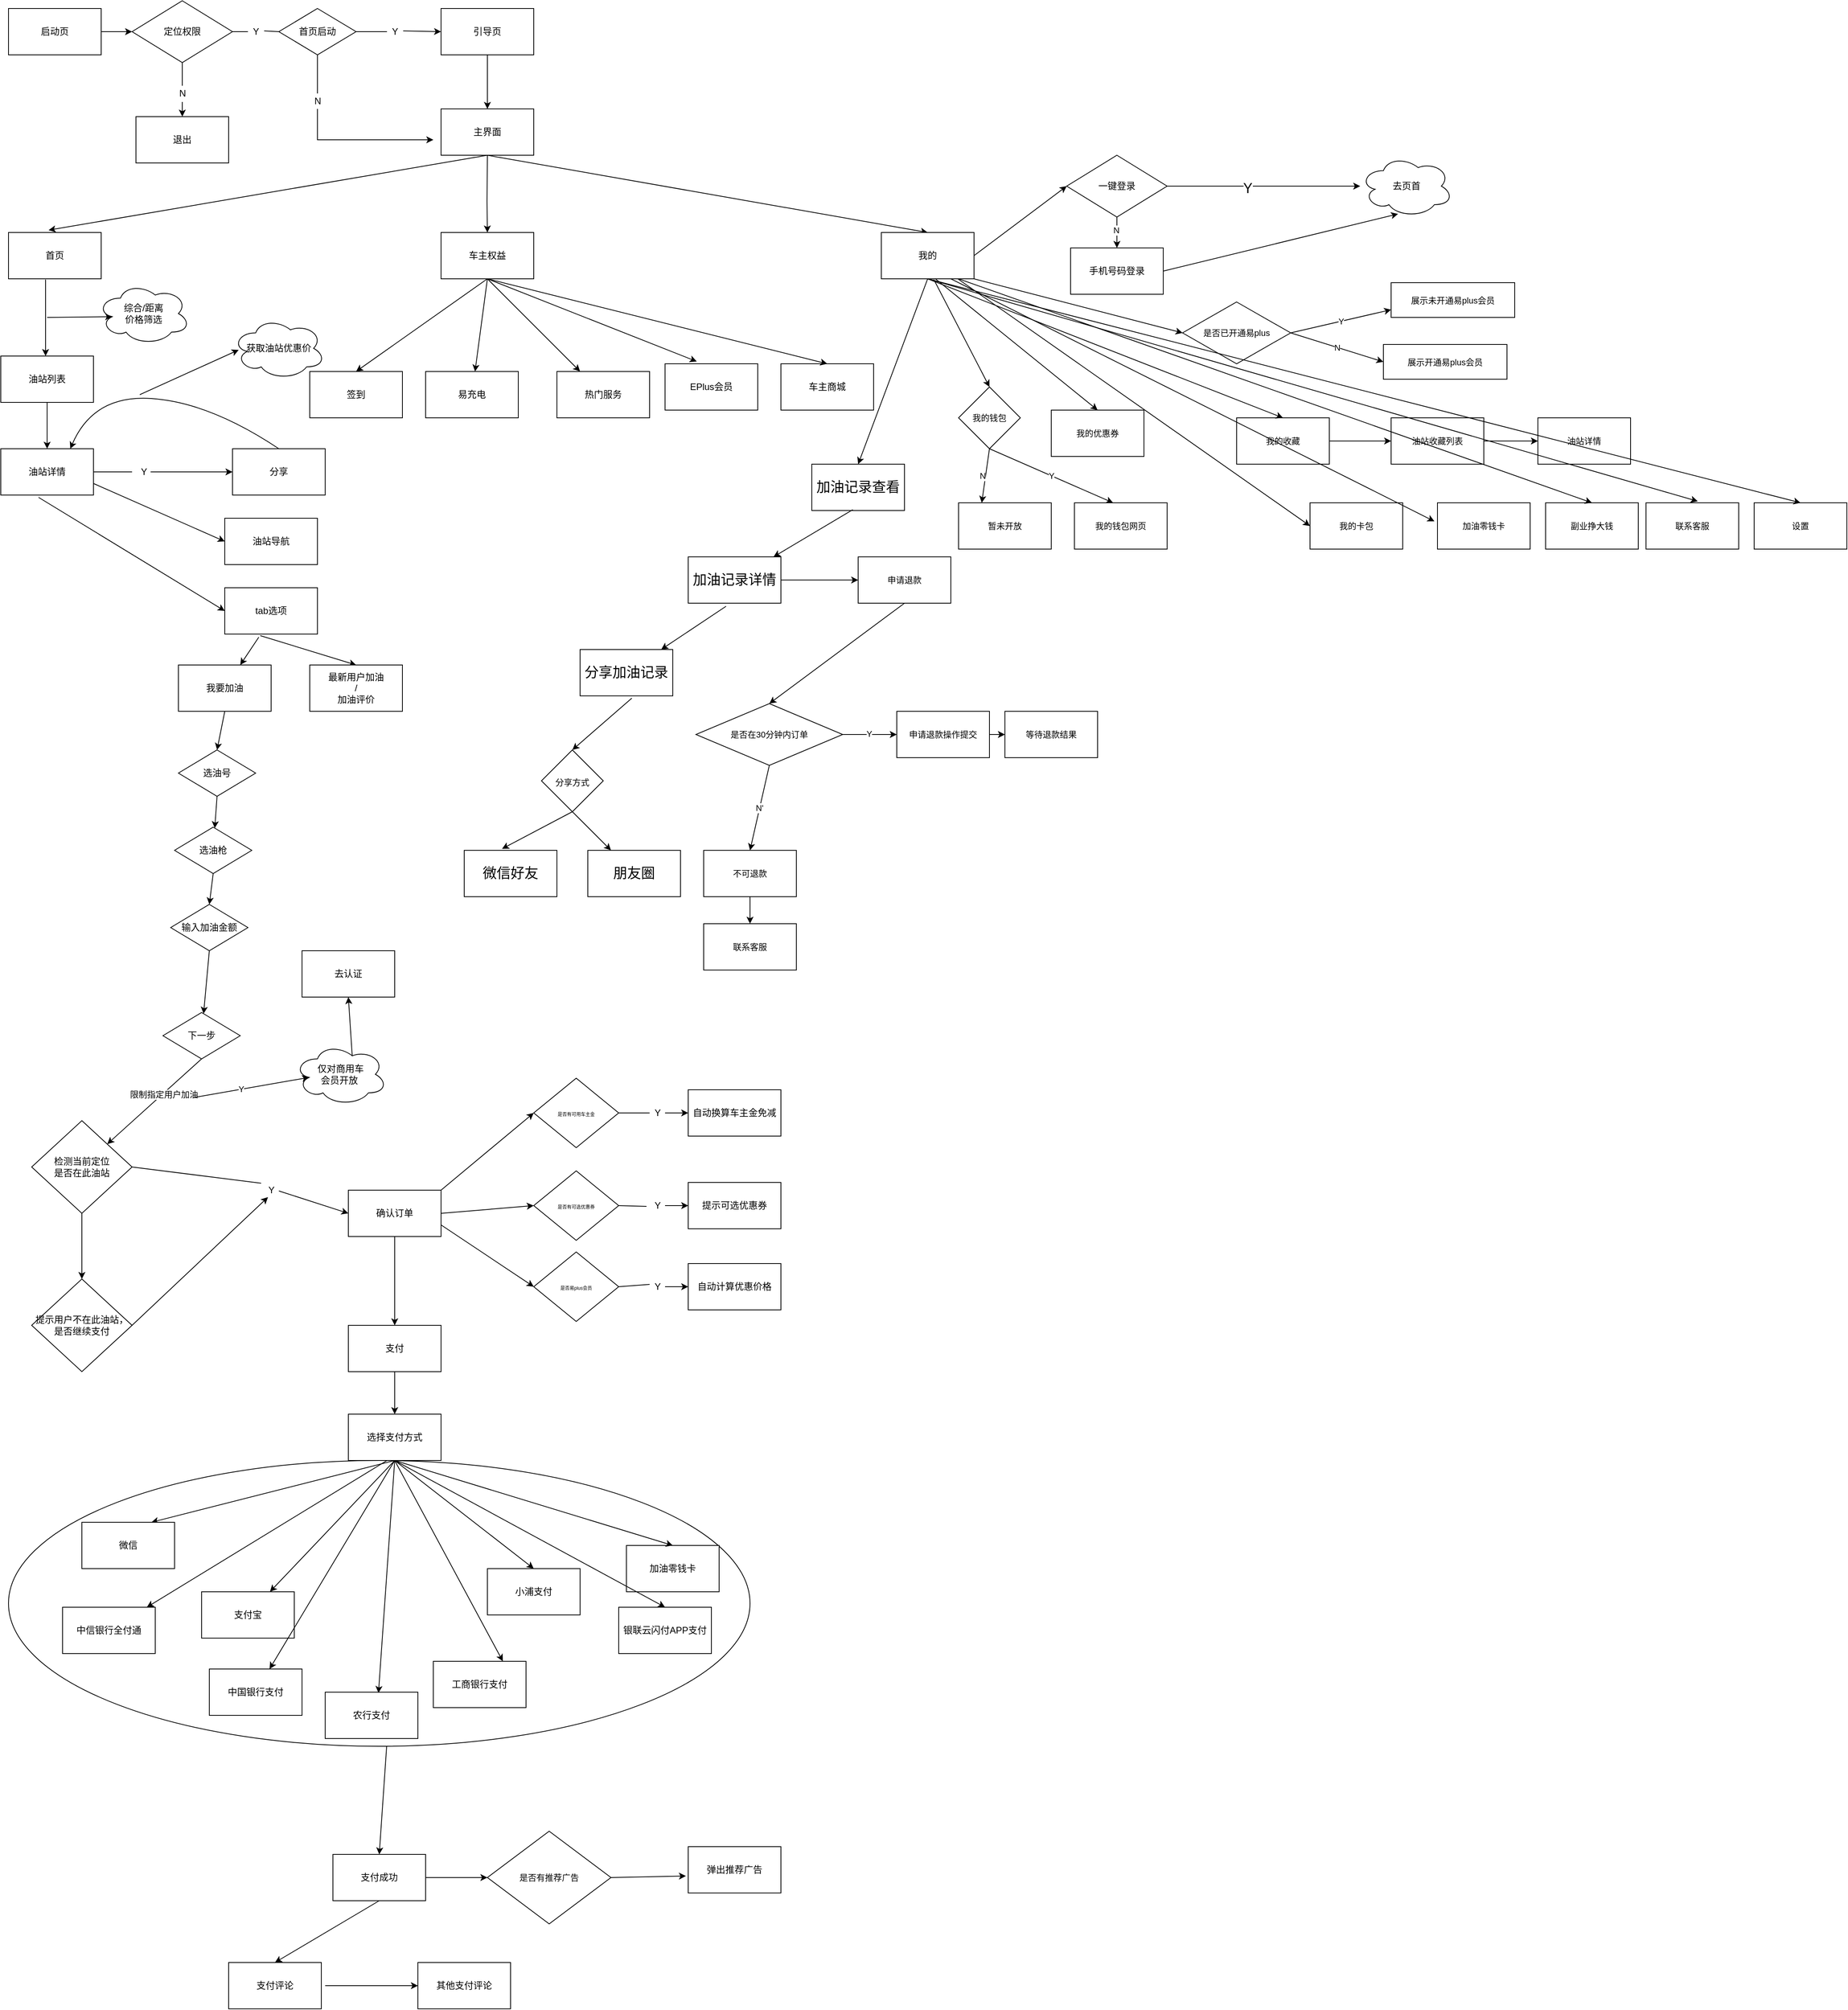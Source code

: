 <mxfile version="16.1.0" type="github">
  <diagram name="Page-1" id="74e2e168-ea6b-b213-b513-2b3c1d86103e">
    <mxGraphModel dx="2526" dy="786" grid="1" gridSize="10" guides="1" tooltips="1" connect="1" arrows="1" fold="1" page="1" pageScale="1" pageWidth="1100" pageHeight="850" background="none" math="0" shadow="0">
      <root>
        <mxCell id="0" />
        <mxCell id="1" parent="0" />
        <mxCell id="fMjQiQRAMIRR55F06jDx-43" value="" style="ellipse;whiteSpace=wrap;html=1;" vertex="1" parent="1">
          <mxGeometry x="-1080" y="1910" width="960" height="370" as="geometry" />
        </mxCell>
        <mxCell id="TzPy7AYL4UuAphbqVqQZ-1" value="&lt;font style=&quot;vertical-align: inherit&quot;&gt;&lt;font style=&quot;vertical-align: inherit&quot;&gt;启动页&lt;/font&gt;&lt;/font&gt;" style="rounded=0;whiteSpace=wrap;html=1;" parent="1" vertex="1">
          <mxGeometry x="-1080" y="30" width="120" height="60" as="geometry" />
        </mxCell>
        <mxCell id="TzPy7AYL4UuAphbqVqQZ-2" value="&lt;font style=&quot;vertical-align: inherit&quot;&gt;&lt;font style=&quot;vertical-align: inherit&quot;&gt;引导页&lt;/font&gt;&lt;/font&gt;" style="rounded=0;whiteSpace=wrap;html=1;" parent="1" vertex="1">
          <mxGeometry x="-520" y="30" width="120" height="60" as="geometry" />
        </mxCell>
        <mxCell id="TzPy7AYL4UuAphbqVqQZ-10" value="定位权限" style="rhombus;whiteSpace=wrap;html=1;" parent="1" vertex="1">
          <mxGeometry x="-920" y="20" width="130" height="80" as="geometry" />
        </mxCell>
        <mxCell id="TzPy7AYL4UuAphbqVqQZ-20" value="" style="endArrow=classic;html=1;rounded=0;exitX=0.5;exitY=1.05;exitDx=0;exitDy=0;exitPerimeter=0;" parent="1" source="TzPy7AYL4UuAphbqVqQZ-49" target="TzPy7AYL4UuAphbqVqQZ-22" edge="1">
          <mxGeometry width="50" height="50" relative="1" as="geometry">
            <mxPoint x="-920" y="170" as="sourcePoint" />
            <mxPoint x="69.5" y="320" as="targetPoint" />
            <Array as="points" />
          </mxGeometry>
        </mxCell>
        <mxCell id="TzPy7AYL4UuAphbqVqQZ-22" value="退出" style="rounded=0;whiteSpace=wrap;html=1;" parent="1" vertex="1">
          <mxGeometry x="-915" y="170" width="120" height="60" as="geometry" />
        </mxCell>
        <mxCell id="TzPy7AYL4UuAphbqVqQZ-29" value="" style="endArrow=classic;html=1;rounded=0;startArrow=none;exitX=1.05;exitY=0.45;exitDx=0;exitDy=0;exitPerimeter=0;entryX=0;entryY=0.5;entryDx=0;entryDy=0;" parent="1" source="TzPy7AYL4UuAphbqVqQZ-27" target="TzPy7AYL4UuAphbqVqQZ-2" edge="1">
          <mxGeometry width="50" height="50" relative="1" as="geometry">
            <mxPoint x="-410" y="60" as="sourcePoint" />
            <mxPoint x="-450" y="59" as="targetPoint" />
          </mxGeometry>
        </mxCell>
        <mxCell id="TzPy7AYL4UuAphbqVqQZ-39" value="" style="endArrow=classic;html=1;rounded=0;entryX=0;entryY=0.5;entryDx=0;entryDy=0;exitX=1;exitY=0.5;exitDx=0;exitDy=0;" parent="1" source="TzPy7AYL4UuAphbqVqQZ-1" target="TzPy7AYL4UuAphbqVqQZ-10" edge="1">
          <mxGeometry width="50" height="50" relative="1" as="geometry">
            <mxPoint x="-970" y="220" as="sourcePoint" />
            <mxPoint x="-920" y="170" as="targetPoint" />
          </mxGeometry>
        </mxCell>
        <mxCell id="TzPy7AYL4UuAphbqVqQZ-27" value="Y" style="text;html=1;align=center;verticalAlign=middle;resizable=0;points=[];autosize=1;strokeColor=none;fillColor=none;" parent="1" vertex="1">
          <mxGeometry x="-590" y="50" width="20" height="20" as="geometry" />
        </mxCell>
        <mxCell id="TzPy7AYL4UuAphbqVqQZ-44" value="Y" style="text;html=1;align=center;verticalAlign=middle;resizable=0;points=[];autosize=1;strokeColor=none;fillColor=none;" parent="1" vertex="1">
          <mxGeometry x="-770" y="50" width="20" height="20" as="geometry" />
        </mxCell>
        <mxCell id="TzPy7AYL4UuAphbqVqQZ-45" value="" style="endArrow=none;html=1;rounded=0;exitX=1;exitY=0.5;exitDx=0;exitDy=0;entryX=0;entryY=0.5;entryDx=0;entryDy=0;entryPerimeter=0;" parent="1" source="TzPy7AYL4UuAphbqVqQZ-10" target="TzPy7AYL4UuAphbqVqQZ-44" edge="1">
          <mxGeometry width="50" height="50" relative="1" as="geometry">
            <mxPoint x="-710" y="210" as="sourcePoint" />
            <mxPoint x="-660" y="160" as="targetPoint" />
          </mxGeometry>
        </mxCell>
        <mxCell id="TzPy7AYL4UuAphbqVqQZ-46" value="" style="endArrow=none;html=1;rounded=0;exitX=1;exitY=0.5;exitDx=0;exitDy=0;" parent="1" source="TzPy7AYL4UuAphbqVqQZ-23" edge="1">
          <mxGeometry width="50" height="50" relative="1" as="geometry">
            <mxPoint x="-550" y="240" as="sourcePoint" />
            <mxPoint x="-590" y="60" as="targetPoint" />
          </mxGeometry>
        </mxCell>
        <mxCell id="TzPy7AYL4UuAphbqVqQZ-23" value="首页启动" style="rhombus;whiteSpace=wrap;html=1;" parent="1" vertex="1">
          <mxGeometry x="-730" y="30" width="100" height="60" as="geometry" />
        </mxCell>
        <mxCell id="TzPy7AYL4UuAphbqVqQZ-47" value="" style="endArrow=none;html=1;rounded=0;startArrow=none;exitX=1.05;exitY=0.45;exitDx=0;exitDy=0;exitPerimeter=0;entryX=0;entryY=0.5;entryDx=0;entryDy=0;" parent="1" source="TzPy7AYL4UuAphbqVqQZ-44" target="TzPy7AYL4UuAphbqVqQZ-23" edge="1">
          <mxGeometry width="50" height="50" relative="1" as="geometry">
            <mxPoint x="-729" y="59" as="sourcePoint" />
            <mxPoint x="-650" y="60" as="targetPoint" />
          </mxGeometry>
        </mxCell>
        <mxCell id="TzPy7AYL4UuAphbqVqQZ-49" value="N" style="text;html=1;align=center;verticalAlign=middle;resizable=0;points=[];autosize=1;strokeColor=none;fillColor=none;" parent="1" vertex="1">
          <mxGeometry x="-865" y="130" width="20" height="20" as="geometry" />
        </mxCell>
        <mxCell id="TzPy7AYL4UuAphbqVqQZ-50" value="" style="endArrow=none;html=1;rounded=0;entryX=0.5;entryY=1;entryDx=0;entryDy=0;" parent="1" target="TzPy7AYL4UuAphbqVqQZ-10" edge="1">
          <mxGeometry width="50" height="50" relative="1" as="geometry">
            <mxPoint x="-855" y="130" as="sourcePoint" />
            <mxPoint x="-690" y="120" as="targetPoint" />
          </mxGeometry>
        </mxCell>
        <mxCell id="TzPy7AYL4UuAphbqVqQZ-52" value="主界面" style="rounded=0;whiteSpace=wrap;html=1;" parent="1" vertex="1">
          <mxGeometry x="-520" y="160" width="120" height="60" as="geometry" />
        </mxCell>
        <mxCell id="TzPy7AYL4UuAphbqVqQZ-53" value="" style="endArrow=classic;html=1;rounded=0;exitX=0.5;exitY=1;exitDx=0;exitDy=0;entryX=0.5;entryY=0;entryDx=0;entryDy=0;" parent="1" source="TzPy7AYL4UuAphbqVqQZ-2" target="TzPy7AYL4UuAphbqVqQZ-52" edge="1">
          <mxGeometry width="50" height="50" relative="1" as="geometry">
            <mxPoint x="-280" y="150" as="sourcePoint" />
            <mxPoint x="-230" y="100" as="targetPoint" />
          </mxGeometry>
        </mxCell>
        <mxCell id="TzPy7AYL4UuAphbqVqQZ-57" value="" style="endArrow=classic;html=1;rounded=0;entryX=0.5;entryY=0;entryDx=0;entryDy=0;exitX=0.5;exitY=1;exitDx=0;exitDy=0;" parent="1" source="TzPy7AYL4UuAphbqVqQZ-52" target="TzPy7AYL4UuAphbqVqQZ-62" edge="1">
          <mxGeometry width="50" height="50" relative="1" as="geometry">
            <mxPoint x="-460" y="240" as="sourcePoint" />
            <mxPoint x="-400" y="320" as="targetPoint" />
          </mxGeometry>
        </mxCell>
        <mxCell id="TzPy7AYL4UuAphbqVqQZ-58" value="" style="endArrow=classic;html=1;rounded=0;entryX=0.5;entryY=0;entryDx=0;entryDy=0;" parent="1" target="TzPy7AYL4UuAphbqVqQZ-61" edge="1">
          <mxGeometry width="50" height="50" relative="1" as="geometry">
            <mxPoint x="-460" y="220" as="sourcePoint" />
            <mxPoint x="-460.5" y="320" as="targetPoint" />
            <Array as="points">
              <mxPoint x="-460.5" y="280" />
            </Array>
          </mxGeometry>
        </mxCell>
        <mxCell id="TzPy7AYL4UuAphbqVqQZ-59" value="" style="endArrow=classic;html=1;rounded=0;exitX=0.5;exitY=1;exitDx=0;exitDy=0;entryX=0.433;entryY=-0.05;entryDx=0;entryDy=0;entryPerimeter=0;" parent="1" source="TzPy7AYL4UuAphbqVqQZ-52" target="TzPy7AYL4UuAphbqVqQZ-60" edge="1">
          <mxGeometry width="50" height="50" relative="1" as="geometry">
            <mxPoint x="-410" y="210" as="sourcePoint" />
            <mxPoint x="-520" y="320" as="targetPoint" />
          </mxGeometry>
        </mxCell>
        <mxCell id="TzPy7AYL4UuAphbqVqQZ-60" value="首页" style="rounded=0;whiteSpace=wrap;html=1;" parent="1" vertex="1">
          <mxGeometry x="-1080" y="320" width="120" height="60" as="geometry" />
        </mxCell>
        <mxCell id="TzPy7AYL4UuAphbqVqQZ-61" value="车主权益" style="rounded=0;whiteSpace=wrap;html=1;" parent="1" vertex="1">
          <mxGeometry x="-520" y="320" width="120" height="60" as="geometry" />
        </mxCell>
        <mxCell id="TzPy7AYL4UuAphbqVqQZ-62" value="我的" style="rounded=0;whiteSpace=wrap;html=1;" parent="1" vertex="1">
          <mxGeometry x="50" y="320" width="120" height="60" as="geometry" />
        </mxCell>
        <mxCell id="TzPy7AYL4UuAphbqVqQZ-64" value="" style="endArrow=classic;html=1;rounded=0;exitX=0.5;exitY=1;exitDx=0;exitDy=0;startArrow=none;" parent="1" source="TzPy7AYL4UuAphbqVqQZ-65" edge="1">
          <mxGeometry width="50" height="50" relative="1" as="geometry">
            <mxPoint x="-650" y="200" as="sourcePoint" />
            <mxPoint x="-530" y="200" as="targetPoint" />
            <Array as="points">
              <mxPoint x="-680" y="200" />
            </Array>
          </mxGeometry>
        </mxCell>
        <mxCell id="TzPy7AYL4UuAphbqVqQZ-65" value="N" style="text;html=1;align=center;verticalAlign=middle;resizable=0;points=[];autosize=1;strokeColor=none;fillColor=none;" parent="1" vertex="1">
          <mxGeometry x="-690" y="140" width="20" height="20" as="geometry" />
        </mxCell>
        <mxCell id="TzPy7AYL4UuAphbqVqQZ-67" value="" style="endArrow=none;html=1;rounded=0;exitX=0.5;exitY=1;exitDx=0;exitDy=0;" parent="1" source="TzPy7AYL4UuAphbqVqQZ-23" edge="1">
          <mxGeometry width="50" height="50" relative="1" as="geometry">
            <mxPoint x="-680" y="90" as="sourcePoint" />
            <mxPoint x="-680" y="140" as="targetPoint" />
            <Array as="points" />
          </mxGeometry>
        </mxCell>
        <mxCell id="MTaYHc9d6E_w-VhPbMXi-15" value="一键登录" style="rhombus;whiteSpace=wrap;html=1;" parent="1" vertex="1">
          <mxGeometry x="290" y="220" width="130" height="80" as="geometry" />
        </mxCell>
        <mxCell id="MTaYHc9d6E_w-VhPbMXi-18" value="" style="endArrow=classic;html=1;rounded=0;exitX=1;exitY=0.5;exitDx=0;exitDy=0;entryX=0;entryY=0.5;entryDx=0;entryDy=0;" parent="1" source="TzPy7AYL4UuAphbqVqQZ-62" target="MTaYHc9d6E_w-VhPbMXi-15" edge="1">
          <mxGeometry width="50" height="50" relative="1" as="geometry">
            <mxPoint x="120" y="450" as="sourcePoint" />
            <mxPoint x="170" y="400" as="targetPoint" />
          </mxGeometry>
        </mxCell>
        <mxCell id="MTaYHc9d6E_w-VhPbMXi-21" value="去页首" style="ellipse;shape=cloud;whiteSpace=wrap;html=1;" parent="1" vertex="1">
          <mxGeometry x="670" y="220" width="120" height="80" as="geometry" />
        </mxCell>
        <mxCell id="MTaYHc9d6E_w-VhPbMXi-23" value="手机号码登录" style="rounded=0;whiteSpace=wrap;html=1;" parent="1" vertex="1">
          <mxGeometry x="295" y="340" width="120" height="60" as="geometry" />
        </mxCell>
        <mxCell id="eYpvQMOPuGCcLAQW_gBX-1" value="" style="endArrow=classic;html=1;rounded=0;exitX=0.4;exitY=1.017;exitDx=0;exitDy=0;exitPerimeter=0;" parent="1" source="TzPy7AYL4UuAphbqVqQZ-60" edge="1">
          <mxGeometry width="50" height="50" relative="1" as="geometry">
            <mxPoint x="-1020" y="460" as="sourcePoint" />
            <mxPoint x="-1032" y="480" as="targetPoint" />
          </mxGeometry>
        </mxCell>
        <mxCell id="eYpvQMOPuGCcLAQW_gBX-2" value="油站列表" style="rounded=0;whiteSpace=wrap;html=1;" parent="1" vertex="1">
          <mxGeometry x="-1090" y="480" width="120" height="60" as="geometry" />
        </mxCell>
        <mxCell id="eYpvQMOPuGCcLAQW_gBX-3" value="" style="endArrow=classic;html=1;rounded=0;entryX=0.16;entryY=0.55;entryDx=0;entryDy=0;entryPerimeter=0;" parent="1" target="eYpvQMOPuGCcLAQW_gBX-4" edge="1">
          <mxGeometry width="50" height="50" relative="1" as="geometry">
            <mxPoint x="-1030" y="430" as="sourcePoint" />
            <mxPoint x="-960" y="430" as="targetPoint" />
          </mxGeometry>
        </mxCell>
        <mxCell id="eYpvQMOPuGCcLAQW_gBX-4" value="综合/距离&lt;br&gt;价格筛选" style="ellipse;shape=cloud;whiteSpace=wrap;html=1;" parent="1" vertex="1">
          <mxGeometry x="-965" y="385" width="120" height="80" as="geometry" />
        </mxCell>
        <mxCell id="eYpvQMOPuGCcLAQW_gBX-5" value="油站详情" style="rounded=0;whiteSpace=wrap;html=1;" parent="1" vertex="1">
          <mxGeometry x="-1090" y="600" width="120" height="60" as="geometry" />
        </mxCell>
        <mxCell id="eYpvQMOPuGCcLAQW_gBX-6" value="" style="endArrow=classic;html=1;rounded=0;exitX=0.5;exitY=1;exitDx=0;exitDy=0;" parent="1" source="eYpvQMOPuGCcLAQW_gBX-2" target="eYpvQMOPuGCcLAQW_gBX-5" edge="1">
          <mxGeometry width="50" height="50" relative="1" as="geometry">
            <mxPoint x="-820" y="580" as="sourcePoint" />
            <mxPoint x="-770" y="530" as="targetPoint" />
          </mxGeometry>
        </mxCell>
        <mxCell id="eYpvQMOPuGCcLAQW_gBX-8" value="分享" style="rounded=0;whiteSpace=wrap;html=1;" parent="1" vertex="1">
          <mxGeometry x="-790" y="600" width="120" height="60" as="geometry" />
        </mxCell>
        <mxCell id="eYpvQMOPuGCcLAQW_gBX-9" value="" style="endArrow=classic;html=1;rounded=0;exitX=0.95;exitY=0.5;exitDx=0;exitDy=0;exitPerimeter=0;entryX=0;entryY=0.5;entryDx=0;entryDy=0;" parent="1" source="eYpvQMOPuGCcLAQW_gBX-10" target="eYpvQMOPuGCcLAQW_gBX-8" edge="1">
          <mxGeometry width="50" height="50" relative="1" as="geometry">
            <mxPoint x="-715" y="630" as="sourcePoint" />
            <mxPoint x="-870" y="630" as="targetPoint" />
            <Array as="points" />
          </mxGeometry>
        </mxCell>
        <mxCell id="eYpvQMOPuGCcLAQW_gBX-10" value="Y" style="text;html=1;align=center;verticalAlign=middle;resizable=0;points=[];autosize=1;strokeColor=none;fillColor=none;" parent="1" vertex="1">
          <mxGeometry x="-915" y="620" width="20" height="20" as="geometry" />
        </mxCell>
        <mxCell id="eYpvQMOPuGCcLAQW_gBX-11" value="" style="endArrow=none;html=1;rounded=0;entryX=1;entryY=0.5;entryDx=0;entryDy=0;exitX=-0.25;exitY=0.5;exitDx=0;exitDy=0;exitPerimeter=0;" parent="1" source="eYpvQMOPuGCcLAQW_gBX-10" target="eYpvQMOPuGCcLAQW_gBX-5" edge="1">
          <mxGeometry width="50" height="50" relative="1" as="geometry">
            <mxPoint x="-930" y="630" as="sourcePoint" />
            <mxPoint x="-650" y="520" as="targetPoint" />
          </mxGeometry>
        </mxCell>
        <mxCell id="eYpvQMOPuGCcLAQW_gBX-12" value="" style="curved=1;endArrow=classic;html=1;rounded=0;exitX=0.5;exitY=0;exitDx=0;exitDy=0;entryX=0.75;entryY=0;entryDx=0;entryDy=0;" parent="1" source="eYpvQMOPuGCcLAQW_gBX-8" target="eYpvQMOPuGCcLAQW_gBX-5" edge="1">
          <mxGeometry width="50" height="50" relative="1" as="geometry">
            <mxPoint x="-480" y="630" as="sourcePoint" />
            <mxPoint x="-980" y="580" as="targetPoint" />
            <Array as="points">
              <mxPoint x="-820" y="540" />
              <mxPoint x="-970" y="530" />
            </Array>
          </mxGeometry>
        </mxCell>
        <mxCell id="eYpvQMOPuGCcLAQW_gBX-14" value="获取油站优惠价" style="ellipse;shape=cloud;whiteSpace=wrap;html=1;" parent="1" vertex="1">
          <mxGeometry x="-790" y="430" width="120" height="80" as="geometry" />
        </mxCell>
        <mxCell id="eYpvQMOPuGCcLAQW_gBX-15" value="" style="endArrow=classic;html=1;rounded=0;entryX=0.067;entryY=0.525;entryDx=0;entryDy=0;entryPerimeter=0;" parent="1" target="eYpvQMOPuGCcLAQW_gBX-14" edge="1">
          <mxGeometry width="50" height="50" relative="1" as="geometry">
            <mxPoint x="-910" y="530" as="sourcePoint" />
            <mxPoint x="-770" y="530" as="targetPoint" />
          </mxGeometry>
        </mxCell>
        <mxCell id="eYpvQMOPuGCcLAQW_gBX-17" value="油站导航" style="rounded=0;whiteSpace=wrap;html=1;" parent="1" vertex="1">
          <mxGeometry x="-800" y="690" width="120" height="60" as="geometry" />
        </mxCell>
        <mxCell id="eYpvQMOPuGCcLAQW_gBX-18" value="" style="endArrow=classic;html=1;rounded=0;exitX=1;exitY=0.75;exitDx=0;exitDy=0;entryX=0;entryY=0.5;entryDx=0;entryDy=0;" parent="1" source="eYpvQMOPuGCcLAQW_gBX-5" target="eYpvQMOPuGCcLAQW_gBX-17" edge="1">
          <mxGeometry width="50" height="50" relative="1" as="geometry">
            <mxPoint x="-480" y="630" as="sourcePoint" />
            <mxPoint x="-430" y="580" as="targetPoint" />
          </mxGeometry>
        </mxCell>
        <mxCell id="eYpvQMOPuGCcLAQW_gBX-19" value="" style="endArrow=classic;html=1;rounded=0;exitX=0.408;exitY=1.05;exitDx=0;exitDy=0;exitPerimeter=0;entryX=0;entryY=0.5;entryDx=0;entryDy=0;" parent="1" source="eYpvQMOPuGCcLAQW_gBX-5" target="eYpvQMOPuGCcLAQW_gBX-21" edge="1">
          <mxGeometry width="50" height="50" relative="1" as="geometry">
            <mxPoint x="-910" y="770" as="sourcePoint" />
            <mxPoint x="-1040" y="750" as="targetPoint" />
          </mxGeometry>
        </mxCell>
        <mxCell id="eYpvQMOPuGCcLAQW_gBX-21" value="tab选项" style="rounded=0;whiteSpace=wrap;html=1;" parent="1" vertex="1">
          <mxGeometry x="-800" y="780" width="120" height="60" as="geometry" />
        </mxCell>
        <mxCell id="eYpvQMOPuGCcLAQW_gBX-22" value="" style="endArrow=classic;html=1;rounded=0;exitX=0.383;exitY=1.033;exitDx=0;exitDy=0;exitPerimeter=0;entryX=0.5;entryY=0;entryDx=0;entryDy=0;" parent="1" source="eYpvQMOPuGCcLAQW_gBX-21" target="eYpvQMOPuGCcLAQW_gBX-23" edge="1">
          <mxGeometry width="50" height="50" relative="1" as="geometry">
            <mxPoint x="-1031.04" y="673" as="sourcePoint" />
            <mxPoint x="-870" y="940" as="targetPoint" />
          </mxGeometry>
        </mxCell>
        <mxCell id="eYpvQMOPuGCcLAQW_gBX-23" value="最新用户加油&lt;br&gt;/&lt;br&gt;加油评价" style="rounded=0;whiteSpace=wrap;html=1;" parent="1" vertex="1">
          <mxGeometry x="-690" y="880" width="120" height="60" as="geometry" />
        </mxCell>
        <mxCell id="eYpvQMOPuGCcLAQW_gBX-24" value="我要加油" style="rounded=0;whiteSpace=wrap;html=1;" parent="1" vertex="1">
          <mxGeometry x="-860" y="880" width="120" height="60" as="geometry" />
        </mxCell>
        <mxCell id="eYpvQMOPuGCcLAQW_gBX-25" value="" style="endArrow=classic;html=1;rounded=0;exitX=0.367;exitY=1.067;exitDx=0;exitDy=0;exitPerimeter=0;" parent="1" source="eYpvQMOPuGCcLAQW_gBX-21" target="eYpvQMOPuGCcLAQW_gBX-24" edge="1">
          <mxGeometry width="50" height="50" relative="1" as="geometry">
            <mxPoint x="-980" y="880" as="sourcePoint" />
            <mxPoint x="-930" y="830" as="targetPoint" />
          </mxGeometry>
        </mxCell>
        <mxCell id="eYpvQMOPuGCcLAQW_gBX-27" value="选油号" style="rhombus;whiteSpace=wrap;html=1;" parent="1" vertex="1">
          <mxGeometry x="-860" y="990" width="100" height="60" as="geometry" />
        </mxCell>
        <mxCell id="eYpvQMOPuGCcLAQW_gBX-28" value="" style="endArrow=classic;html=1;rounded=0;exitX=0.5;exitY=1;exitDx=0;exitDy=0;entryX=0.5;entryY=0;entryDx=0;entryDy=0;" parent="1" source="eYpvQMOPuGCcLAQW_gBX-24" target="eYpvQMOPuGCcLAQW_gBX-27" edge="1">
          <mxGeometry width="50" height="50" relative="1" as="geometry">
            <mxPoint x="-1000" y="1050" as="sourcePoint" />
            <mxPoint x="-950" y="1000" as="targetPoint" />
          </mxGeometry>
        </mxCell>
        <mxCell id="eYpvQMOPuGCcLAQW_gBX-29" value="选油枪" style="rhombus;whiteSpace=wrap;html=1;" parent="1" vertex="1">
          <mxGeometry x="-865" y="1090" width="100" height="60" as="geometry" />
        </mxCell>
        <mxCell id="eYpvQMOPuGCcLAQW_gBX-30" value="" style="endArrow=classic;html=1;rounded=0;exitX=0.5;exitY=1;exitDx=0;exitDy=0;" parent="1" source="eYpvQMOPuGCcLAQW_gBX-27" target="eYpvQMOPuGCcLAQW_gBX-29" edge="1">
          <mxGeometry width="50" height="50" relative="1" as="geometry">
            <mxPoint x="-790" y="950" as="sourcePoint" />
            <mxPoint x="-805" y="1030" as="targetPoint" />
          </mxGeometry>
        </mxCell>
        <mxCell id="eYpvQMOPuGCcLAQW_gBX-31" value="输入加油金额" style="rhombus;whiteSpace=wrap;html=1;" parent="1" vertex="1">
          <mxGeometry x="-870" y="1190" width="100" height="60" as="geometry" />
        </mxCell>
        <mxCell id="eYpvQMOPuGCcLAQW_gBX-32" value="" style="endArrow=classic;html=1;rounded=0;exitX=0.5;exitY=1;exitDx=0;exitDy=0;entryX=0.5;entryY=0;entryDx=0;entryDy=0;" parent="1" source="eYpvQMOPuGCcLAQW_gBX-29" target="eYpvQMOPuGCcLAQW_gBX-31" edge="1">
          <mxGeometry width="50" height="50" relative="1" as="geometry">
            <mxPoint x="-800" y="1060" as="sourcePoint" />
            <mxPoint x="-802.945" y="1101.233" as="targetPoint" />
          </mxGeometry>
        </mxCell>
        <mxCell id="eYpvQMOPuGCcLAQW_gBX-34" value="下一步" style="rhombus;whiteSpace=wrap;html=1;" parent="1" vertex="1">
          <mxGeometry x="-880" y="1330" width="100" height="60" as="geometry" />
        </mxCell>
        <mxCell id="eYpvQMOPuGCcLAQW_gBX-35" value="" style="endArrow=classic;html=1;rounded=0;exitX=0.5;exitY=1;exitDx=0;exitDy=0;" parent="1" source="eYpvQMOPuGCcLAQW_gBX-31" target="eYpvQMOPuGCcLAQW_gBX-34" edge="1">
          <mxGeometry width="50" height="50" relative="1" as="geometry">
            <mxPoint x="-760" y="1330" as="sourcePoint" />
            <mxPoint x="-710" y="1280" as="targetPoint" />
          </mxGeometry>
        </mxCell>
        <mxCell id="eYpvQMOPuGCcLAQW_gBX-39" value="" style="endArrow=classic;html=1;rounded=0;exitX=1;exitY=0.55;exitDx=0;exitDy=0;exitPerimeter=0;entryX=0;entryY=0.5;entryDx=0;entryDy=0;" parent="1" source="eYpvQMOPuGCcLAQW_gBX-40" target="eYpvQMOPuGCcLAQW_gBX-54" edge="1">
          <mxGeometry width="50" height="50" relative="1" as="geometry">
            <mxPoint x="-670" y="1470" as="sourcePoint" />
            <mxPoint x="-650" y="1521" as="targetPoint" />
            <Array as="points" />
          </mxGeometry>
        </mxCell>
        <mxCell id="eYpvQMOPuGCcLAQW_gBX-40" value="Y" style="text;html=1;align=center;verticalAlign=middle;resizable=0;points=[];autosize=1;strokeColor=none;fillColor=none;" parent="1" vertex="1">
          <mxGeometry x="-750" y="1550" width="20" height="20" as="geometry" />
        </mxCell>
        <mxCell id="eYpvQMOPuGCcLAQW_gBX-41" value="" style="endArrow=none;html=1;rounded=0;exitX=-0.15;exitY=0.05;exitDx=0;exitDy=0;exitPerimeter=0;entryX=1;entryY=0.5;entryDx=0;entryDy=0;" parent="1" source="eYpvQMOPuGCcLAQW_gBX-40" target="eYpvQMOPuGCcLAQW_gBX-42" edge="1">
          <mxGeometry width="50" height="50" relative="1" as="geometry">
            <mxPoint x="-545" y="1130" as="sourcePoint" />
            <mxPoint x="-730" y="1410" as="targetPoint" />
          </mxGeometry>
        </mxCell>
        <mxCell id="eYpvQMOPuGCcLAQW_gBX-42" value="检测当前定位&lt;br&gt;是否在此油站" style="rhombus;whiteSpace=wrap;html=1;" parent="1" vertex="1">
          <mxGeometry x="-1050" y="1470" width="130" height="120" as="geometry" />
        </mxCell>
        <mxCell id="eYpvQMOPuGCcLAQW_gBX-43" value="" style="endArrow=classic;html=1;rounded=0;exitX=0.5;exitY=1;exitDx=0;exitDy=0;" parent="1" source="eYpvQMOPuGCcLAQW_gBX-34" target="eYpvQMOPuGCcLAQW_gBX-42" edge="1">
          <mxGeometry width="50" height="50" relative="1" as="geometry">
            <mxPoint x="-810" y="1260" as="sourcePoint" />
            <mxPoint x="-817.414" y="1341.552" as="targetPoint" />
          </mxGeometry>
        </mxCell>
        <mxCell id="fMjQiQRAMIRR55F06jDx-3" value="限制指定用户加油" style="edgeLabel;html=1;align=center;verticalAlign=middle;resizable=0;points=[];" vertex="1" connectable="0" parent="eYpvQMOPuGCcLAQW_gBX-43">
          <mxGeometry x="-0.183" y="1" relative="1" as="geometry">
            <mxPoint as="offset" />
          </mxGeometry>
        </mxCell>
        <mxCell id="eYpvQMOPuGCcLAQW_gBX-45" value="" style="endArrow=classic;html=1;rounded=0;exitX=0.5;exitY=1;exitDx=0;exitDy=0;entryX=0.5;entryY=0;entryDx=0;entryDy=0;" parent="1" source="eYpvQMOPuGCcLAQW_gBX-42" target="eYpvQMOPuGCcLAQW_gBX-76" edge="1">
          <mxGeometry width="50" height="50" relative="1" as="geometry">
            <mxPoint x="-720" y="1630" as="sourcePoint" />
            <mxPoint x="-1026.25" y="1810" as="targetPoint" />
          </mxGeometry>
        </mxCell>
        <mxCell id="eYpvQMOPuGCcLAQW_gBX-54" value="确认订单" style="rounded=0;whiteSpace=wrap;html=1;" parent="1" vertex="1">
          <mxGeometry x="-640" y="1560" width="120" height="60" as="geometry" />
        </mxCell>
        <mxCell id="eYpvQMOPuGCcLAQW_gBX-57" value="自动换算车主金免减" style="rounded=0;whiteSpace=wrap;html=1;" parent="1" vertex="1">
          <mxGeometry x="-200" y="1430" width="120" height="60" as="geometry" />
        </mxCell>
        <mxCell id="eYpvQMOPuGCcLAQW_gBX-59" value="" style="endArrow=classic;html=1;rounded=0;entryX=0;entryY=0.5;entryDx=0;entryDy=0;" parent="1" source="eYpvQMOPuGCcLAQW_gBX-60" target="eYpvQMOPuGCcLAQW_gBX-57" edge="1">
          <mxGeometry width="50" height="50" relative="1" as="geometry">
            <mxPoint x="-320" y="1490" as="sourcePoint" />
            <mxPoint x="-330" y="1580" as="targetPoint" />
            <Array as="points" />
          </mxGeometry>
        </mxCell>
        <mxCell id="eYpvQMOPuGCcLAQW_gBX-60" value="Y" style="text;html=1;align=center;verticalAlign=middle;resizable=0;points=[];autosize=1;strokeColor=none;fillColor=none;" parent="1" vertex="1">
          <mxGeometry x="-250" y="1450" width="20" height="20" as="geometry" />
        </mxCell>
        <mxCell id="eYpvQMOPuGCcLAQW_gBX-61" value="" style="endArrow=none;html=1;rounded=0;entryX=1;entryY=0.5;entryDx=0;entryDy=0;exitX=0;exitY=0.5;exitDx=0;exitDy=0;exitPerimeter=0;" parent="1" source="eYpvQMOPuGCcLAQW_gBX-60" target="eYpvQMOPuGCcLAQW_gBX-62" edge="1">
          <mxGeometry width="50" height="50" relative="1" as="geometry">
            <mxPoint x="-320" y="1515" as="sourcePoint" />
            <mxPoint x="-520" y="1580" as="targetPoint" />
          </mxGeometry>
        </mxCell>
        <mxCell id="eYpvQMOPuGCcLAQW_gBX-62" value="&lt;font style=&quot;font-size: 6px&quot;&gt;是否有可用车主金&lt;/font&gt;" style="rhombus;whiteSpace=wrap;html=1;" parent="1" vertex="1">
          <mxGeometry x="-400" y="1415" width="110" height="90" as="geometry" />
        </mxCell>
        <mxCell id="eYpvQMOPuGCcLAQW_gBX-63" value="" style="endArrow=classic;html=1;rounded=0;exitX=1;exitY=0;exitDx=0;exitDy=0;entryX=0;entryY=0.5;entryDx=0;entryDy=0;" parent="1" source="eYpvQMOPuGCcLAQW_gBX-54" target="eYpvQMOPuGCcLAQW_gBX-62" edge="1">
          <mxGeometry width="50" height="50" relative="1" as="geometry">
            <mxPoint x="-650" y="1520" as="sourcePoint" />
            <mxPoint x="-600" y="1470" as="targetPoint" />
          </mxGeometry>
        </mxCell>
        <mxCell id="eYpvQMOPuGCcLAQW_gBX-64" value="" style="endArrow=classic;html=1;rounded=0;fontFamily=Helvetica;fontSize=8;exitX=1;exitY=0.5;exitDx=0;exitDy=0;entryX=0;entryY=0.5;entryDx=0;entryDy=0;" parent="1" source="eYpvQMOPuGCcLAQW_gBX-54" target="eYpvQMOPuGCcLAQW_gBX-65" edge="1">
          <mxGeometry width="50" height="50" relative="1" as="geometry">
            <mxPoint x="-320" y="1650" as="sourcePoint" />
            <mxPoint x="-450" y="1590" as="targetPoint" />
          </mxGeometry>
        </mxCell>
        <mxCell id="eYpvQMOPuGCcLAQW_gBX-65" value="&lt;span style=&quot;font-size: 6px&quot;&gt;是否有可选优惠券&lt;/span&gt;" style="rhombus;whiteSpace=wrap;html=1;" parent="1" vertex="1">
          <mxGeometry x="-400" y="1535" width="110" height="90" as="geometry" />
        </mxCell>
        <mxCell id="eYpvQMOPuGCcLAQW_gBX-66" value="" style="endArrow=classic;html=1;rounded=0;entryX=0;entryY=0.5;entryDx=0;entryDy=0;" parent="1" source="eYpvQMOPuGCcLAQW_gBX-67" target="eYpvQMOPuGCcLAQW_gBX-69" edge="1">
          <mxGeometry width="50" height="50" relative="1" as="geometry">
            <mxPoint x="-210" y="1589.5" as="sourcePoint" />
            <mxPoint x="-130" y="1589.5" as="targetPoint" />
            <Array as="points" />
          </mxGeometry>
        </mxCell>
        <mxCell id="eYpvQMOPuGCcLAQW_gBX-67" value="Y" style="text;html=1;align=center;verticalAlign=middle;resizable=0;points=[];autosize=1;strokeColor=none;fillColor=none;" parent="1" vertex="1">
          <mxGeometry x="-250" y="1570" width="20" height="20" as="geometry" />
        </mxCell>
        <mxCell id="eYpvQMOPuGCcLAQW_gBX-68" value="" style="endArrow=none;html=1;rounded=0;entryX=1;entryY=0.5;entryDx=0;entryDy=0;exitX=-0.2;exitY=0.55;exitDx=0;exitDy=0;exitPerimeter=0;" parent="1" source="eYpvQMOPuGCcLAQW_gBX-67" target="eYpvQMOPuGCcLAQW_gBX-65" edge="1">
          <mxGeometry width="50" height="50" relative="1" as="geometry">
            <mxPoint x="-290" y="1590" as="sourcePoint" />
            <mxPoint x="-310" y="1560" as="targetPoint" />
          </mxGeometry>
        </mxCell>
        <mxCell id="eYpvQMOPuGCcLAQW_gBX-69" value="提示可选优惠券" style="rounded=0;whiteSpace=wrap;html=1;" parent="1" vertex="1">
          <mxGeometry x="-200" y="1550" width="120" height="60" as="geometry" />
        </mxCell>
        <mxCell id="eYpvQMOPuGCcLAQW_gBX-70" value="&lt;span style=&quot;font-size: 6px&quot;&gt;是否易plus会员&lt;/span&gt;" style="rhombus;whiteSpace=wrap;html=1;" parent="1" vertex="1">
          <mxGeometry x="-400" y="1640" width="110" height="90" as="geometry" />
        </mxCell>
        <mxCell id="eYpvQMOPuGCcLAQW_gBX-71" value="" style="endArrow=classic;html=1;rounded=0;fontFamily=Helvetica;fontSize=8;exitX=1;exitY=0.75;exitDx=0;exitDy=0;entryX=0;entryY=0.5;entryDx=0;entryDy=0;" parent="1" source="eYpvQMOPuGCcLAQW_gBX-54" target="eYpvQMOPuGCcLAQW_gBX-70" edge="1">
          <mxGeometry width="50" height="50" relative="1" as="geometry">
            <mxPoint x="-470" y="1630" as="sourcePoint" />
            <mxPoint x="-400" y="1630" as="targetPoint" />
          </mxGeometry>
        </mxCell>
        <mxCell id="eYpvQMOPuGCcLAQW_gBX-72" value="自动计算优惠价格" style="rounded=0;whiteSpace=wrap;html=1;" parent="1" vertex="1">
          <mxGeometry x="-200" y="1655" width="120" height="60" as="geometry" />
        </mxCell>
        <mxCell id="eYpvQMOPuGCcLAQW_gBX-73" value="" style="endArrow=classic;html=1;rounded=0;entryX=0;entryY=0.5;entryDx=0;entryDy=0;" parent="1" source="eYpvQMOPuGCcLAQW_gBX-74" target="eYpvQMOPuGCcLAQW_gBX-72" edge="1">
          <mxGeometry width="50" height="50" relative="1" as="geometry">
            <mxPoint x="-390" y="1840" as="sourcePoint" />
            <mxPoint x="-260" y="1810" as="targetPoint" />
            <Array as="points" />
          </mxGeometry>
        </mxCell>
        <mxCell id="eYpvQMOPuGCcLAQW_gBX-74" value="Y" style="text;html=1;align=center;verticalAlign=middle;resizable=0;points=[];autosize=1;strokeColor=none;fillColor=none;" parent="1" vertex="1">
          <mxGeometry x="-250" y="1675" width="20" height="20" as="geometry" />
        </mxCell>
        <mxCell id="eYpvQMOPuGCcLAQW_gBX-75" value="" style="endArrow=none;html=1;rounded=0;entryX=1;entryY=0.5;entryDx=0;entryDy=0;exitX=0;exitY=0.35;exitDx=0;exitDy=0;exitPerimeter=0;" parent="1" source="eYpvQMOPuGCcLAQW_gBX-74" target="eYpvQMOPuGCcLAQW_gBX-70" edge="1">
          <mxGeometry width="50" height="50" relative="1" as="geometry">
            <mxPoint x="-390" y="1865" as="sourcePoint" />
            <mxPoint x="-360" y="1810" as="targetPoint" />
          </mxGeometry>
        </mxCell>
        <mxCell id="eYpvQMOPuGCcLAQW_gBX-76" value="提示用户不在此油站，是否继续支付" style="rhombus;whiteSpace=wrap;html=1;" parent="1" vertex="1">
          <mxGeometry x="-1050" y="1675" width="130" height="120" as="geometry" />
        </mxCell>
        <mxCell id="eYpvQMOPuGCcLAQW_gBX-77" value="" style="endArrow=classic;html=1;rounded=0;fontFamily=Helvetica;fontSize=8;exitX=1;exitY=0.5;exitDx=0;exitDy=0;entryX=0.3;entryY=0.95;entryDx=0;entryDy=0;entryPerimeter=0;" parent="1" source="eYpvQMOPuGCcLAQW_gBX-76" target="eYpvQMOPuGCcLAQW_gBX-40" edge="1">
          <mxGeometry width="50" height="50" relative="1" as="geometry">
            <mxPoint x="-710" y="1800" as="sourcePoint" />
            <mxPoint x="-660" y="1750" as="targetPoint" />
          </mxGeometry>
        </mxCell>
        <mxCell id="fMjQiQRAMIRR55F06jDx-12" value="" style="endArrow=classic;html=1;rounded=0;entryX=0.16;entryY=0.55;entryDx=0;entryDy=0;entryPerimeter=0;" edge="1" parent="1" target="fMjQiQRAMIRR55F06jDx-15">
          <mxGeometry width="50" height="50" relative="1" as="geometry">
            <mxPoint x="-840" y="1440" as="sourcePoint" />
            <mxPoint x="-710" y="1420" as="targetPoint" />
          </mxGeometry>
        </mxCell>
        <mxCell id="fMjQiQRAMIRR55F06jDx-13" value="Y" style="edgeLabel;html=1;align=center;verticalAlign=middle;resizable=0;points=[];" vertex="1" connectable="0" parent="fMjQiQRAMIRR55F06jDx-12">
          <mxGeometry x="-0.183" y="1" relative="1" as="geometry">
            <mxPoint as="offset" />
          </mxGeometry>
        </mxCell>
        <mxCell id="fMjQiQRAMIRR55F06jDx-15" value="仅对商用车&lt;br&gt;会员开放&amp;nbsp;" style="ellipse;shape=cloud;whiteSpace=wrap;html=1;" vertex="1" parent="1">
          <mxGeometry x="-710" y="1370" width="120" height="80" as="geometry" />
        </mxCell>
        <mxCell id="fMjQiQRAMIRR55F06jDx-17" value="" style="endArrow=classic;html=1;rounded=0;exitX=0.625;exitY=0.2;exitDx=0;exitDy=0;exitPerimeter=0;entryX=0.5;entryY=1;entryDx=0;entryDy=0;" edge="1" parent="1" source="fMjQiQRAMIRR55F06jDx-15" target="fMjQiQRAMIRR55F06jDx-18">
          <mxGeometry width="50" height="50" relative="1" as="geometry">
            <mxPoint x="-550" y="1420" as="sourcePoint" />
            <mxPoint x="-500" y="1370" as="targetPoint" />
          </mxGeometry>
        </mxCell>
        <mxCell id="fMjQiQRAMIRR55F06jDx-18" value="去认证" style="rounded=0;whiteSpace=wrap;html=1;" vertex="1" parent="1">
          <mxGeometry x="-700" y="1250" width="120" height="60" as="geometry" />
        </mxCell>
        <mxCell id="fMjQiQRAMIRR55F06jDx-19" value="" style="endArrow=classic;html=1;rounded=0;exitX=0.5;exitY=1;exitDx=0;exitDy=0;entryX=0.5;entryY=0;entryDx=0;entryDy=0;" edge="1" parent="1" source="eYpvQMOPuGCcLAQW_gBX-54" target="fMjQiQRAMIRR55F06jDx-20">
          <mxGeometry width="50" height="50" relative="1" as="geometry">
            <mxPoint x="-540" y="1830" as="sourcePoint" />
            <mxPoint x="-580" y="1730" as="targetPoint" />
          </mxGeometry>
        </mxCell>
        <mxCell id="fMjQiQRAMIRR55F06jDx-20" value="支付" style="rounded=0;whiteSpace=wrap;html=1;" vertex="1" parent="1">
          <mxGeometry x="-640" y="1735" width="120" height="60" as="geometry" />
        </mxCell>
        <mxCell id="fMjQiQRAMIRR55F06jDx-22" value="选择支付方式" style="rounded=0;whiteSpace=wrap;html=1;" vertex="1" parent="1">
          <mxGeometry x="-640" y="1850" width="120" height="60" as="geometry" />
        </mxCell>
        <mxCell id="fMjQiQRAMIRR55F06jDx-23" value="" style="endArrow=classic;html=1;rounded=0;exitX=0.5;exitY=1;exitDx=0;exitDy=0;entryX=0.5;entryY=0;entryDx=0;entryDy=0;" edge="1" parent="1" source="fMjQiQRAMIRR55F06jDx-20" target="fMjQiQRAMIRR55F06jDx-22">
          <mxGeometry width="50" height="50" relative="1" as="geometry">
            <mxPoint x="-580" y="1870" as="sourcePoint" />
            <mxPoint x="-530" y="1820" as="targetPoint" />
          </mxGeometry>
        </mxCell>
        <mxCell id="fMjQiQRAMIRR55F06jDx-24" value="" style="endArrow=classic;html=1;rounded=0;exitX=0.5;exitY=1;exitDx=0;exitDy=0;entryX=0.75;entryY=0;entryDx=0;entryDy=0;" edge="1" parent="1" source="fMjQiQRAMIRR55F06jDx-22" target="fMjQiQRAMIRR55F06jDx-25">
          <mxGeometry width="50" height="50" relative="1" as="geometry">
            <mxPoint x="-540" y="2000" as="sourcePoint" />
            <mxPoint x="-680" y="2010" as="targetPoint" />
          </mxGeometry>
        </mxCell>
        <mxCell id="fMjQiQRAMIRR55F06jDx-25" value="微信" style="rounded=0;whiteSpace=wrap;html=1;" vertex="1" parent="1">
          <mxGeometry x="-985" y="1990" width="120" height="60" as="geometry" />
        </mxCell>
        <mxCell id="fMjQiQRAMIRR55F06jDx-26" value="支付宝" style="rounded=0;whiteSpace=wrap;html=1;" vertex="1" parent="1">
          <mxGeometry x="-830" y="2080" width="120" height="60" as="geometry" />
        </mxCell>
        <mxCell id="fMjQiQRAMIRR55F06jDx-27" value="中信银行全付通" style="rounded=0;whiteSpace=wrap;html=1;" vertex="1" parent="1">
          <mxGeometry x="-1010" y="2100" width="120" height="60" as="geometry" />
        </mxCell>
        <mxCell id="fMjQiQRAMIRR55F06jDx-28" value="农行支付" style="rounded=0;whiteSpace=wrap;html=1;" vertex="1" parent="1">
          <mxGeometry x="-670" y="2210" width="120" height="60" as="geometry" />
        </mxCell>
        <mxCell id="fMjQiQRAMIRR55F06jDx-29" value="中国银行支付" style="rounded=0;whiteSpace=wrap;html=1;" vertex="1" parent="1">
          <mxGeometry x="-820" y="2180" width="120" height="60" as="geometry" />
        </mxCell>
        <mxCell id="fMjQiQRAMIRR55F06jDx-30" value="小浦支付" style="rounded=0;whiteSpace=wrap;html=1;" vertex="1" parent="1">
          <mxGeometry x="-460" y="2050" width="120" height="60" as="geometry" />
        </mxCell>
        <mxCell id="fMjQiQRAMIRR55F06jDx-31" value="加油零钱卡" style="rounded=0;whiteSpace=wrap;html=1;" vertex="1" parent="1">
          <mxGeometry x="-280" y="2020" width="120" height="60" as="geometry" />
        </mxCell>
        <mxCell id="fMjQiQRAMIRR55F06jDx-32" value="工商银行支付" style="rounded=0;whiteSpace=wrap;html=1;" vertex="1" parent="1">
          <mxGeometry x="-530" y="2170" width="120" height="60" as="geometry" />
        </mxCell>
        <mxCell id="fMjQiQRAMIRR55F06jDx-33" value="银联云闪付APP支付" style="rounded=0;whiteSpace=wrap;html=1;" vertex="1" parent="1">
          <mxGeometry x="-290" y="2100" width="120" height="60" as="geometry" />
        </mxCell>
        <mxCell id="fMjQiQRAMIRR55F06jDx-34" value="" style="endArrow=classic;html=1;rounded=0;exitX=0.5;exitY=1;exitDx=0;exitDy=0;" edge="1" parent="1" source="fMjQiQRAMIRR55F06jDx-22" target="fMjQiQRAMIRR55F06jDx-26">
          <mxGeometry width="50" height="50" relative="1" as="geometry">
            <mxPoint x="-1040" y="1920" as="sourcePoint" />
            <mxPoint x="-990" y="1870" as="targetPoint" />
          </mxGeometry>
        </mxCell>
        <mxCell id="fMjQiQRAMIRR55F06jDx-35" value="" style="endArrow=classic;html=1;rounded=0;entryX=0.575;entryY=0.017;entryDx=0;entryDy=0;entryPerimeter=0;" edge="1" parent="1" target="fMjQiQRAMIRR55F06jDx-28">
          <mxGeometry width="50" height="50" relative="1" as="geometry">
            <mxPoint x="-580" y="1910" as="sourcePoint" />
            <mxPoint x="-310" y="1910" as="targetPoint" />
          </mxGeometry>
        </mxCell>
        <mxCell id="fMjQiQRAMIRR55F06jDx-36" value="" style="endArrow=classic;html=1;rounded=0;exitX=0.5;exitY=1;exitDx=0;exitDy=0;entryX=0.5;entryY=0;entryDx=0;entryDy=0;" edge="1" parent="1" source="fMjQiQRAMIRR55F06jDx-22" target="fMjQiQRAMIRR55F06jDx-30">
          <mxGeometry width="50" height="50" relative="1" as="geometry">
            <mxPoint x="-410" y="1890" as="sourcePoint" />
            <mxPoint x="-360" y="1840" as="targetPoint" />
          </mxGeometry>
        </mxCell>
        <mxCell id="fMjQiQRAMIRR55F06jDx-37" value="" style="endArrow=classic;html=1;rounded=0;entryX=0.5;entryY=0;entryDx=0;entryDy=0;" edge="1" parent="1" target="fMjQiQRAMIRR55F06jDx-31">
          <mxGeometry width="50" height="50" relative="1" as="geometry">
            <mxPoint x="-580" y="1910" as="sourcePoint" />
            <mxPoint x="-380" y="1870" as="targetPoint" />
          </mxGeometry>
        </mxCell>
        <mxCell id="fMjQiQRAMIRR55F06jDx-38" value="" style="endArrow=classic;html=1;rounded=0;" edge="1" parent="1" target="fMjQiQRAMIRR55F06jDx-27">
          <mxGeometry width="50" height="50" relative="1" as="geometry">
            <mxPoint x="-590" y="1910" as="sourcePoint" />
            <mxPoint x="-560" y="2020" as="targetPoint" />
          </mxGeometry>
        </mxCell>
        <mxCell id="fMjQiQRAMIRR55F06jDx-39" value="" style="endArrow=classic;html=1;rounded=0;" edge="1" parent="1" target="fMjQiQRAMIRR55F06jDx-29">
          <mxGeometry width="50" height="50" relative="1" as="geometry">
            <mxPoint x="-580" y="1910" as="sourcePoint" />
            <mxPoint x="-490" y="2020" as="targetPoint" />
          </mxGeometry>
        </mxCell>
        <mxCell id="fMjQiQRAMIRR55F06jDx-40" value="" style="endArrow=classic;html=1;rounded=0;entryX=0.75;entryY=0;entryDx=0;entryDy=0;" edge="1" parent="1" target="fMjQiQRAMIRR55F06jDx-32">
          <mxGeometry width="50" height="50" relative="1" as="geometry">
            <mxPoint x="-580" y="1910" as="sourcePoint" />
            <mxPoint x="-320" y="1850" as="targetPoint" />
          </mxGeometry>
        </mxCell>
        <mxCell id="fMjQiQRAMIRR55F06jDx-41" value="" style="endArrow=classic;html=1;rounded=0;entryX=0.5;entryY=0;entryDx=0;entryDy=0;" edge="1" parent="1" target="fMjQiQRAMIRR55F06jDx-33">
          <mxGeometry width="50" height="50" relative="1" as="geometry">
            <mxPoint x="-580" y="1910" as="sourcePoint" />
            <mxPoint x="-310" y="1850" as="targetPoint" />
          </mxGeometry>
        </mxCell>
        <mxCell id="fMjQiQRAMIRR55F06jDx-45" value="" style="endArrow=classic;html=1;rounded=0;exitX=0.51;exitY=1;exitDx=0;exitDy=0;exitPerimeter=0;" edge="1" parent="1" source="fMjQiQRAMIRR55F06jDx-43">
          <mxGeometry width="50" height="50" relative="1" as="geometry">
            <mxPoint x="-570" y="2420" as="sourcePoint" />
            <mxPoint x="-600" y="2420" as="targetPoint" />
          </mxGeometry>
        </mxCell>
        <mxCell id="fMjQiQRAMIRR55F06jDx-46" value="支付成功&lt;br&gt;" style="rounded=0;whiteSpace=wrap;html=1;" vertex="1" parent="1">
          <mxGeometry x="-660" y="2420" width="120" height="60" as="geometry" />
        </mxCell>
        <mxCell id="fMjQiQRAMIRR55F06jDx-47" value="" style="endArrow=classic;html=1;rounded=0;exitX=0.5;exitY=1;exitDx=0;exitDy=0;entryX=0.5;entryY=0;entryDx=0;entryDy=0;" edge="1" parent="1" source="fMjQiQRAMIRR55F06jDx-46" target="fMjQiQRAMIRR55F06jDx-48">
          <mxGeometry width="50" height="50" relative="1" as="geometry">
            <mxPoint x="-830" y="2500" as="sourcePoint" />
            <mxPoint x="-740" y="2530" as="targetPoint" />
          </mxGeometry>
        </mxCell>
        <mxCell id="fMjQiQRAMIRR55F06jDx-48" value="支付评论" style="rounded=0;whiteSpace=wrap;html=1;" vertex="1" parent="1">
          <mxGeometry x="-795" y="2560" width="120" height="60" as="geometry" />
        </mxCell>
        <mxCell id="fMjQiQRAMIRR55F06jDx-49" value="" style="endArrow=classic;html=1;rounded=0;" edge="1" parent="1">
          <mxGeometry width="50" height="50" relative="1" as="geometry">
            <mxPoint x="-670" y="2590" as="sourcePoint" />
            <mxPoint x="-550" y="2590" as="targetPoint" />
          </mxGeometry>
        </mxCell>
        <mxCell id="fMjQiQRAMIRR55F06jDx-50" value="其他支付评论" style="rounded=0;whiteSpace=wrap;html=1;" vertex="1" parent="1">
          <mxGeometry x="-550" y="2560" width="120" height="60" as="geometry" />
        </mxCell>
        <mxCell id="fMjQiQRAMIRR55F06jDx-51" value="" style="endArrow=classic;html=1;rounded=0;entryX=0;entryY=0.5;entryDx=0;entryDy=0;" edge="1" parent="1" source="fMjQiQRAMIRR55F06jDx-46" target="fMjQiQRAMIRR55F06jDx-52">
          <mxGeometry width="50" height="50" relative="1" as="geometry">
            <mxPoint x="-390" y="2470" as="sourcePoint" />
            <mxPoint x="-330" y="2450" as="targetPoint" />
          </mxGeometry>
        </mxCell>
        <mxCell id="fMjQiQRAMIRR55F06jDx-52" value="&lt;span style=&quot;font-size: 11px ; background-color: rgb(255 , 255 , 255)&quot;&gt;是否有推荐广告&lt;/span&gt;" style="rhombus;whiteSpace=wrap;html=1;" vertex="1" parent="1">
          <mxGeometry x="-460" y="2390" width="160" height="120" as="geometry" />
        </mxCell>
        <mxCell id="fMjQiQRAMIRR55F06jDx-53" value="弹出推荐广告" style="rounded=0;whiteSpace=wrap;html=1;" vertex="1" parent="1">
          <mxGeometry x="-200" y="2410" width="120" height="60" as="geometry" />
        </mxCell>
        <mxCell id="fMjQiQRAMIRR55F06jDx-54" value="" style="endArrow=classic;html=1;rounded=0;exitX=1;exitY=0.5;exitDx=0;exitDy=0;entryX=-0.025;entryY=0.633;entryDx=0;entryDy=0;entryPerimeter=0;" edge="1" parent="1" source="fMjQiQRAMIRR55F06jDx-52" target="fMjQiQRAMIRR55F06jDx-53">
          <mxGeometry width="50" height="50" relative="1" as="geometry">
            <mxPoint x="-250" y="2560" as="sourcePoint" />
            <mxPoint x="-200" y="2510" as="targetPoint" />
          </mxGeometry>
        </mxCell>
        <mxCell id="fMjQiQRAMIRR55F06jDx-55" value="" style="endArrow=classic;html=1;rounded=0;exitX=0.5;exitY=1;exitDx=0;exitDy=0;entryX=0.5;entryY=0;entryDx=0;entryDy=0;" edge="1" parent="1" source="TzPy7AYL4UuAphbqVqQZ-61" target="fMjQiQRAMIRR55F06jDx-56">
          <mxGeometry width="50" height="50" relative="1" as="geometry">
            <mxPoint x="-200" y="630" as="sourcePoint" />
            <mxPoint x="-520" y="490" as="targetPoint" />
          </mxGeometry>
        </mxCell>
        <mxCell id="fMjQiQRAMIRR55F06jDx-56" value="签到" style="rounded=0;whiteSpace=wrap;html=1;" vertex="1" parent="1">
          <mxGeometry x="-690" y="500" width="120" height="60" as="geometry" />
        </mxCell>
        <mxCell id="fMjQiQRAMIRR55F06jDx-58" value="热门服务" style="rounded=0;whiteSpace=wrap;html=1;" vertex="1" parent="1">
          <mxGeometry x="-370" y="500" width="120" height="60" as="geometry" />
        </mxCell>
        <mxCell id="fMjQiQRAMIRR55F06jDx-59" value="" style="endArrow=classic;html=1;rounded=0;exitX=0.5;exitY=1;exitDx=0;exitDy=0;" edge="1" parent="1" source="TzPy7AYL4UuAphbqVqQZ-61" target="fMjQiQRAMIRR55F06jDx-58">
          <mxGeometry width="50" height="50" relative="1" as="geometry">
            <mxPoint x="-350" y="470" as="sourcePoint" />
            <mxPoint x="-300" y="420" as="targetPoint" />
          </mxGeometry>
        </mxCell>
        <mxCell id="fMjQiQRAMIRR55F06jDx-60" value="EPlus会员" style="rounded=0;whiteSpace=wrap;html=1;" vertex="1" parent="1">
          <mxGeometry x="-230" y="490" width="120" height="60" as="geometry" />
        </mxCell>
        <mxCell id="fMjQiQRAMIRR55F06jDx-61" value="" style="endArrow=classic;html=1;rounded=0;entryX=0.342;entryY=-0.05;entryDx=0;entryDy=0;entryPerimeter=0;" edge="1" parent="1" target="fMjQiQRAMIRR55F06jDx-60">
          <mxGeometry width="50" height="50" relative="1" as="geometry">
            <mxPoint x="-460" y="380" as="sourcePoint" />
            <mxPoint x="-300" y="420" as="targetPoint" />
          </mxGeometry>
        </mxCell>
        <mxCell id="fMjQiQRAMIRR55F06jDx-62" value="车主商城" style="rounded=0;whiteSpace=wrap;html=1;" vertex="1" parent="1">
          <mxGeometry x="-80" y="490" width="120" height="60" as="geometry" />
        </mxCell>
        <mxCell id="fMjQiQRAMIRR55F06jDx-63" value="" style="endArrow=classic;html=1;rounded=0;entryX=0.5;entryY=0;entryDx=0;entryDy=0;" edge="1" parent="1" target="fMjQiQRAMIRR55F06jDx-62">
          <mxGeometry width="50" height="50" relative="1" as="geometry">
            <mxPoint x="-460" y="380" as="sourcePoint" />
            <mxPoint x="-70" y="430" as="targetPoint" />
          </mxGeometry>
        </mxCell>
        <mxCell id="fMjQiQRAMIRR55F06jDx-64" value="" style="endArrow=classic;html=1;rounded=0;" edge="1" parent="1" target="fMjQiQRAMIRR55F06jDx-65">
          <mxGeometry width="50" height="50" relative="1" as="geometry">
            <mxPoint x="-460" y="380" as="sourcePoint" />
            <mxPoint x="-510" y="550" as="targetPoint" />
          </mxGeometry>
        </mxCell>
        <mxCell id="fMjQiQRAMIRR55F06jDx-65" value="易充电" style="rounded=0;whiteSpace=wrap;html=1;" vertex="1" parent="1">
          <mxGeometry x="-540" y="500" width="120" height="60" as="geometry" />
        </mxCell>
        <mxCell id="fMjQiQRAMIRR55F06jDx-67" value="" style="endArrow=classic;html=1;rounded=0;exitX=1;exitY=0.5;exitDx=0;exitDy=0;" edge="1" parent="1" source="MTaYHc9d6E_w-VhPbMXi-15" target="MTaYHc9d6E_w-VhPbMXi-21">
          <mxGeometry width="50" height="50" relative="1" as="geometry">
            <mxPoint x="460" y="450" as="sourcePoint" />
            <mxPoint x="510" y="400" as="targetPoint" />
          </mxGeometry>
        </mxCell>
        <mxCell id="fMjQiQRAMIRR55F06jDx-68" value="&lt;font style=&quot;font-size: 18px&quot;&gt;Y&lt;/font&gt;" style="edgeLabel;html=1;align=center;verticalAlign=middle;resizable=0;points=[];" vertex="1" connectable="0" parent="fMjQiQRAMIRR55F06jDx-67">
          <mxGeometry x="-0.17" y="-2" relative="1" as="geometry">
            <mxPoint y="1" as="offset" />
          </mxGeometry>
        </mxCell>
        <mxCell id="fMjQiQRAMIRR55F06jDx-69" value="" style="endArrow=classic;html=1;rounded=0;exitX=0.5;exitY=1;exitDx=0;exitDy=0;entryX=0.5;entryY=0;entryDx=0;entryDy=0;" edge="1" parent="1" source="MTaYHc9d6E_w-VhPbMXi-15" target="MTaYHc9d6E_w-VhPbMXi-23">
          <mxGeometry width="50" height="50" relative="1" as="geometry">
            <mxPoint x="90" y="490" as="sourcePoint" />
            <mxPoint x="140" y="440" as="targetPoint" />
          </mxGeometry>
        </mxCell>
        <mxCell id="fMjQiQRAMIRR55F06jDx-70" value="N" style="edgeLabel;html=1;align=center;verticalAlign=middle;resizable=0;points=[];" vertex="1" connectable="0" parent="fMjQiQRAMIRR55F06jDx-69">
          <mxGeometry x="-0.149" y="-1" relative="1" as="geometry">
            <mxPoint as="offset" />
          </mxGeometry>
        </mxCell>
        <mxCell id="fMjQiQRAMIRR55F06jDx-71" value="" style="endArrow=classic;html=1;rounded=0;exitX=1;exitY=0.5;exitDx=0;exitDy=0;entryX=0.408;entryY=0.95;entryDx=0;entryDy=0;entryPerimeter=0;" edge="1" parent="1" source="MTaYHc9d6E_w-VhPbMXi-23" target="MTaYHc9d6E_w-VhPbMXi-21">
          <mxGeometry width="50" height="50" relative="1" as="geometry">
            <mxPoint x="460" y="600" as="sourcePoint" />
            <mxPoint x="510" y="550" as="targetPoint" />
          </mxGeometry>
        </mxCell>
        <mxCell id="fMjQiQRAMIRR55F06jDx-72" value="" style="endArrow=classic;html=1;rounded=0;fontSize=18;exitX=0.5;exitY=1;exitDx=0;exitDy=0;entryX=0.5;entryY=0;entryDx=0;entryDy=0;" edge="1" parent="1" source="TzPy7AYL4UuAphbqVqQZ-62" target="fMjQiQRAMIRR55F06jDx-73">
          <mxGeometry width="50" height="50" relative="1" as="geometry">
            <mxPoint x="460" y="720" as="sourcePoint" />
            <mxPoint x="60" y="600" as="targetPoint" />
          </mxGeometry>
        </mxCell>
        <mxCell id="fMjQiQRAMIRR55F06jDx-73" value="加油记录查看" style="rounded=0;whiteSpace=wrap;html=1;fontSize=18;" vertex="1" parent="1">
          <mxGeometry x="-40" y="620" width="120" height="60" as="geometry" />
        </mxCell>
        <mxCell id="fMjQiQRAMIRR55F06jDx-74" value="加油记录详情" style="rounded=0;whiteSpace=wrap;html=1;fontSize=18;" vertex="1" parent="1">
          <mxGeometry x="-200" y="740" width="120" height="60" as="geometry" />
        </mxCell>
        <mxCell id="fMjQiQRAMIRR55F06jDx-75" value="" style="endArrow=classic;html=1;rounded=0;fontSize=18;exitX=0.442;exitY=0.983;exitDx=0;exitDy=0;exitPerimeter=0;" edge="1" parent="1" source="fMjQiQRAMIRR55F06jDx-73" target="fMjQiQRAMIRR55F06jDx-74">
          <mxGeometry width="50" height="50" relative="1" as="geometry">
            <mxPoint x="50" y="680" as="sourcePoint" />
            <mxPoint x="10" y="760" as="targetPoint" />
          </mxGeometry>
        </mxCell>
        <mxCell id="fMjQiQRAMIRR55F06jDx-76" value="分享加油记录" style="rounded=0;whiteSpace=wrap;html=1;fontSize=18;" vertex="1" parent="1">
          <mxGeometry x="-340" y="860" width="120" height="60" as="geometry" />
        </mxCell>
        <mxCell id="fMjQiQRAMIRR55F06jDx-77" value="" style="endArrow=classic;html=1;rounded=0;fontSize=18;exitX=0.408;exitY=1.067;exitDx=0;exitDy=0;exitPerimeter=0;" edge="1" parent="1" source="fMjQiQRAMIRR55F06jDx-74" target="fMjQiQRAMIRR55F06jDx-76">
          <mxGeometry width="50" height="50" relative="1" as="geometry">
            <mxPoint x="200" y="930" as="sourcePoint" />
            <mxPoint x="250" y="880" as="targetPoint" />
          </mxGeometry>
        </mxCell>
        <mxCell id="fMjQiQRAMIRR55F06jDx-78" value="微信好友" style="rounded=0;whiteSpace=wrap;html=1;fontSize=18;" vertex="1" parent="1">
          <mxGeometry x="-490" y="1120" width="120" height="60" as="geometry" />
        </mxCell>
        <mxCell id="fMjQiQRAMIRR55F06jDx-79" value="朋友圈" style="rounded=0;whiteSpace=wrap;html=1;fontSize=18;" vertex="1" parent="1">
          <mxGeometry x="-330" y="1120" width="120" height="60" as="geometry" />
        </mxCell>
        <mxCell id="fMjQiQRAMIRR55F06jDx-80" value="&lt;font style=&quot;font-size: 11px&quot;&gt;分享方式&lt;/font&gt;" style="rhombus;whiteSpace=wrap;html=1;fontSize=18;" vertex="1" parent="1">
          <mxGeometry x="-390" y="990" width="80" height="80" as="geometry" />
        </mxCell>
        <mxCell id="fMjQiQRAMIRR55F06jDx-81" value="" style="endArrow=classic;html=1;rounded=0;fontSize=18;exitX=0.558;exitY=1.05;exitDx=0;exitDy=0;exitPerimeter=0;entryX=0.5;entryY=0;entryDx=0;entryDy=0;" edge="1" parent="1" source="fMjQiQRAMIRR55F06jDx-76" target="fMjQiQRAMIRR55F06jDx-80">
          <mxGeometry width="50" height="50" relative="1" as="geometry">
            <mxPoint x="70" y="1060" as="sourcePoint" />
            <mxPoint x="120" y="1010" as="targetPoint" />
          </mxGeometry>
        </mxCell>
        <mxCell id="fMjQiQRAMIRR55F06jDx-82" value="" style="endArrow=classic;html=1;rounded=0;fontSize=11;exitX=0.5;exitY=1;exitDx=0;exitDy=0;entryX=0.408;entryY=-0.033;entryDx=0;entryDy=0;entryPerimeter=0;" edge="1" parent="1" source="fMjQiQRAMIRR55F06jDx-80" target="fMjQiQRAMIRR55F06jDx-78">
          <mxGeometry width="50" height="50" relative="1" as="geometry">
            <mxPoint x="-100" y="1090" as="sourcePoint" />
            <mxPoint x="-50" y="1040" as="targetPoint" />
          </mxGeometry>
        </mxCell>
        <mxCell id="fMjQiQRAMIRR55F06jDx-83" value="" style="endArrow=classic;html=1;rounded=0;fontSize=11;exitX=0.5;exitY=1;exitDx=0;exitDy=0;" edge="1" parent="1" source="fMjQiQRAMIRR55F06jDx-80" target="fMjQiQRAMIRR55F06jDx-79">
          <mxGeometry width="50" height="50" relative="1" as="geometry">
            <mxPoint x="60" y="1090" as="sourcePoint" />
            <mxPoint x="320" y="1030" as="targetPoint" />
          </mxGeometry>
        </mxCell>
        <mxCell id="fMjQiQRAMIRR55F06jDx-84" value="申请退款" style="rounded=0;whiteSpace=wrap;html=1;fontSize=11;" vertex="1" parent="1">
          <mxGeometry x="20" y="740" width="120" height="60" as="geometry" />
        </mxCell>
        <mxCell id="fMjQiQRAMIRR55F06jDx-85" value="" style="endArrow=classic;html=1;rounded=0;fontSize=11;exitX=1;exitY=0.5;exitDx=0;exitDy=0;entryX=0;entryY=0.5;entryDx=0;entryDy=0;" edge="1" parent="1" source="fMjQiQRAMIRR55F06jDx-74" target="fMjQiQRAMIRR55F06jDx-84">
          <mxGeometry width="50" height="50" relative="1" as="geometry">
            <mxPoint x="200" y="1000" as="sourcePoint" />
            <mxPoint x="250" y="950" as="targetPoint" />
          </mxGeometry>
        </mxCell>
        <mxCell id="fMjQiQRAMIRR55F06jDx-87" value="" style="endArrow=classic;html=1;rounded=0;fontSize=11;exitX=0.5;exitY=1;exitDx=0;exitDy=0;entryX=0.5;entryY=0;entryDx=0;entryDy=0;" edge="1" parent="1" source="fMjQiQRAMIRR55F06jDx-84" target="fMjQiQRAMIRR55F06jDx-88">
          <mxGeometry width="50" height="50" relative="1" as="geometry">
            <mxPoint x="300" y="950" as="sourcePoint" />
            <mxPoint x="540" y="800" as="targetPoint" />
          </mxGeometry>
        </mxCell>
        <mxCell id="fMjQiQRAMIRR55F06jDx-88" value="是否在30分钟内订单" style="rhombus;whiteSpace=wrap;html=1;fontSize=11;" vertex="1" parent="1">
          <mxGeometry x="-190" y="930" width="190" height="80" as="geometry" />
        </mxCell>
        <mxCell id="fMjQiQRAMIRR55F06jDx-90" value="不可退款" style="rounded=0;whiteSpace=wrap;html=1;fontSize=11;" vertex="1" parent="1">
          <mxGeometry x="-180" y="1120" width="120" height="60" as="geometry" />
        </mxCell>
        <mxCell id="fMjQiQRAMIRR55F06jDx-91" value="申请退款操作提交" style="rounded=0;whiteSpace=wrap;html=1;fontSize=11;" vertex="1" parent="1">
          <mxGeometry x="70" y="940" width="120" height="60" as="geometry" />
        </mxCell>
        <mxCell id="fMjQiQRAMIRR55F06jDx-92" value="N&#39;" style="endArrow=classic;html=1;rounded=0;fontSize=11;exitX=0.5;exitY=1;exitDx=0;exitDy=0;entryX=0.5;entryY=0;entryDx=0;entryDy=0;" edge="1" parent="1" source="fMjQiQRAMIRR55F06jDx-88" target="fMjQiQRAMIRR55F06jDx-90">
          <mxGeometry width="50" height="50" relative="1" as="geometry">
            <mxPoint x="460" y="960" as="sourcePoint" />
            <mxPoint x="510" y="910" as="targetPoint" />
          </mxGeometry>
        </mxCell>
        <mxCell id="fMjQiQRAMIRR55F06jDx-94" value="联系客服" style="rounded=0;whiteSpace=wrap;html=1;fontSize=11;" vertex="1" parent="1">
          <mxGeometry x="-180" y="1215" width="120" height="60" as="geometry" />
        </mxCell>
        <mxCell id="fMjQiQRAMIRR55F06jDx-95" value="" style="endArrow=classic;html=1;rounded=0;fontSize=11;exitX=0.5;exitY=1;exitDx=0;exitDy=0;entryX=0.5;entryY=0;entryDx=0;entryDy=0;" edge="1" parent="1" source="fMjQiQRAMIRR55F06jDx-90" target="fMjQiQRAMIRR55F06jDx-94">
          <mxGeometry width="50" height="50" relative="1" as="geometry">
            <mxPoint x="840" y="1060" as="sourcePoint" />
            <mxPoint x="475" y="950" as="targetPoint" />
          </mxGeometry>
        </mxCell>
        <mxCell id="fMjQiQRAMIRR55F06jDx-96" value="" style="endArrow=classic;html=1;rounded=0;fontSize=11;exitX=1;exitY=0.5;exitDx=0;exitDy=0;entryX=0;entryY=0.5;entryDx=0;entryDy=0;" edge="1" parent="1" source="fMjQiQRAMIRR55F06jDx-88" target="fMjQiQRAMIRR55F06jDx-91">
          <mxGeometry width="50" height="50" relative="1" as="geometry">
            <mxPoint x="680" y="900" as="sourcePoint" />
            <mxPoint x="730" y="850" as="targetPoint" />
          </mxGeometry>
        </mxCell>
        <mxCell id="fMjQiQRAMIRR55F06jDx-97" value="Y" style="edgeLabel;html=1;align=center;verticalAlign=middle;resizable=0;points=[];fontSize=11;" vertex="1" connectable="0" parent="fMjQiQRAMIRR55F06jDx-96">
          <mxGeometry x="-0.033" y="1" relative="1" as="geometry">
            <mxPoint as="offset" />
          </mxGeometry>
        </mxCell>
        <mxCell id="fMjQiQRAMIRR55F06jDx-98" value="等待退款结果" style="rounded=0;whiteSpace=wrap;html=1;fontSize=11;" vertex="1" parent="1">
          <mxGeometry x="210" y="940" width="120" height="60" as="geometry" />
        </mxCell>
        <mxCell id="fMjQiQRAMIRR55F06jDx-99" value="" style="endArrow=classic;html=1;rounded=0;fontSize=11;exitX=1;exitY=0.5;exitDx=0;exitDy=0;" edge="1" parent="1" source="fMjQiQRAMIRR55F06jDx-91" target="fMjQiQRAMIRR55F06jDx-98">
          <mxGeometry width="50" height="50" relative="1" as="geometry">
            <mxPoint x="760" y="1000" as="sourcePoint" />
            <mxPoint x="810" y="950" as="targetPoint" />
          </mxGeometry>
        </mxCell>
        <mxCell id="fMjQiQRAMIRR55F06jDx-101" value="" style="endArrow=classic;html=1;rounded=0;fontSize=11;exitX=0.567;exitY=1.017;exitDx=0;exitDy=0;exitPerimeter=0;entryX=0.5;entryY=0;entryDx=0;entryDy=0;" edge="1" parent="1" source="TzPy7AYL4UuAphbqVqQZ-62" target="fMjQiQRAMIRR55F06jDx-102">
          <mxGeometry width="50" height="50" relative="1" as="geometry">
            <mxPoint x="180" y="550" as="sourcePoint" />
            <mxPoint x="170" y="500" as="targetPoint" />
          </mxGeometry>
        </mxCell>
        <mxCell id="fMjQiQRAMIRR55F06jDx-102" value="我的钱包" style="rhombus;whiteSpace=wrap;html=1;fontSize=11;" vertex="1" parent="1">
          <mxGeometry x="150" y="520" width="80" height="80" as="geometry" />
        </mxCell>
        <mxCell id="fMjQiQRAMIRR55F06jDx-103" value="" style="endArrow=classic;html=1;rounded=0;fontSize=11;exitX=0.5;exitY=1;exitDx=0;exitDy=0;" edge="1" parent="1" source="fMjQiQRAMIRR55F06jDx-102">
          <mxGeometry width="50" height="50" relative="1" as="geometry">
            <mxPoint x="270" y="710" as="sourcePoint" />
            <mxPoint x="180" y="670" as="targetPoint" />
          </mxGeometry>
        </mxCell>
        <mxCell id="fMjQiQRAMIRR55F06jDx-106" value="N" style="edgeLabel;html=1;align=center;verticalAlign=middle;resizable=0;points=[];fontSize=11;" vertex="1" connectable="0" parent="fMjQiQRAMIRR55F06jDx-103">
          <mxGeometry x="0.016" y="-4" relative="1" as="geometry">
            <mxPoint as="offset" />
          </mxGeometry>
        </mxCell>
        <mxCell id="fMjQiQRAMIRR55F06jDx-105" value="暂未开放" style="rounded=0;whiteSpace=wrap;html=1;fontSize=11;" vertex="1" parent="1">
          <mxGeometry x="150" y="670" width="120" height="60" as="geometry" />
        </mxCell>
        <mxCell id="fMjQiQRAMIRR55F06jDx-107" value="Y" style="endArrow=classic;html=1;rounded=0;fontSize=11;entryX=0.417;entryY=0;entryDx=0;entryDy=0;entryPerimeter=0;" edge="1" parent="1" target="fMjQiQRAMIRR55F06jDx-108">
          <mxGeometry width="50" height="50" relative="1" as="geometry">
            <mxPoint x="190" y="600" as="sourcePoint" />
            <mxPoint x="310" y="660" as="targetPoint" />
          </mxGeometry>
        </mxCell>
        <mxCell id="fMjQiQRAMIRR55F06jDx-108" value="我的钱包网页" style="rounded=0;whiteSpace=wrap;html=1;fontSize=11;" vertex="1" parent="1">
          <mxGeometry x="300" y="670" width="120" height="60" as="geometry" />
        </mxCell>
        <mxCell id="fMjQiQRAMIRR55F06jDx-109" value="我的优惠券" style="rounded=0;whiteSpace=wrap;html=1;fontSize=11;" vertex="1" parent="1">
          <mxGeometry x="270" y="550" width="120" height="60" as="geometry" />
        </mxCell>
        <mxCell id="fMjQiQRAMIRR55F06jDx-110" value="" style="endArrow=classic;html=1;rounded=0;fontSize=11;entryX=0.5;entryY=0;entryDx=0;entryDy=0;" edge="1" parent="1" target="fMjQiQRAMIRR55F06jDx-109">
          <mxGeometry width="50" height="50" relative="1" as="geometry">
            <mxPoint x="120" y="380" as="sourcePoint" />
            <mxPoint x="600" y="550" as="targetPoint" />
          </mxGeometry>
        </mxCell>
        <mxCell id="fMjQiQRAMIRR55F06jDx-111" value="我的收藏" style="rounded=0;whiteSpace=wrap;html=1;fontSize=11;" vertex="1" parent="1">
          <mxGeometry x="510" y="560" width="120" height="60" as="geometry" />
        </mxCell>
        <mxCell id="fMjQiQRAMIRR55F06jDx-112" value="" style="endArrow=classic;html=1;rounded=0;fontSize=11;exitX=0.5;exitY=1;exitDx=0;exitDy=0;entryX=0.5;entryY=0;entryDx=0;entryDy=0;" edge="1" parent="1" source="TzPy7AYL4UuAphbqVqQZ-62" target="fMjQiQRAMIRR55F06jDx-111">
          <mxGeometry width="50" height="50" relative="1" as="geometry">
            <mxPoint x="680" y="570" as="sourcePoint" />
            <mxPoint x="730" y="520" as="targetPoint" />
          </mxGeometry>
        </mxCell>
        <mxCell id="fMjQiQRAMIRR55F06jDx-113" value="油站收藏列表" style="rounded=0;whiteSpace=wrap;html=1;fontSize=11;" vertex="1" parent="1">
          <mxGeometry x="710" y="560" width="120" height="60" as="geometry" />
        </mxCell>
        <mxCell id="fMjQiQRAMIRR55F06jDx-114" value="" style="endArrow=classic;html=1;rounded=0;fontSize=11;exitX=1;exitY=0.5;exitDx=0;exitDy=0;entryX=0;entryY=0.5;entryDx=0;entryDy=0;" edge="1" parent="1" source="fMjQiQRAMIRR55F06jDx-111" target="fMjQiQRAMIRR55F06jDx-113">
          <mxGeometry width="50" height="50" relative="1" as="geometry">
            <mxPoint x="740" y="640" as="sourcePoint" />
            <mxPoint x="790" y="590" as="targetPoint" />
          </mxGeometry>
        </mxCell>
        <mxCell id="fMjQiQRAMIRR55F06jDx-115" value="" style="endArrow=classic;html=1;rounded=0;fontSize=11;exitX=1;exitY=0.5;exitDx=0;exitDy=0;entryX=0;entryY=0.5;entryDx=0;entryDy=0;" edge="1" parent="1" source="fMjQiQRAMIRR55F06jDx-113" target="fMjQiQRAMIRR55F06jDx-116">
          <mxGeometry width="50" height="50" relative="1" as="geometry">
            <mxPoint x="1060" y="670" as="sourcePoint" />
            <mxPoint x="910" y="590" as="targetPoint" />
          </mxGeometry>
        </mxCell>
        <mxCell id="fMjQiQRAMIRR55F06jDx-116" value="油站详情" style="rounded=0;whiteSpace=wrap;html=1;fontSize=11;" vertex="1" parent="1">
          <mxGeometry x="900" y="560" width="120" height="60" as="geometry" />
        </mxCell>
        <mxCell id="fMjQiQRAMIRR55F06jDx-117" value="是否已开通易plus" style="rhombus;whiteSpace=wrap;html=1;fontSize=11;" vertex="1" parent="1">
          <mxGeometry x="440" y="410" width="140" height="80" as="geometry" />
        </mxCell>
        <mxCell id="fMjQiQRAMIRR55F06jDx-118" value="" style="endArrow=classic;html=1;rounded=0;fontSize=11;exitX=1;exitY=1;exitDx=0;exitDy=0;entryX=0;entryY=0.5;entryDx=0;entryDy=0;" edge="1" parent="1" source="TzPy7AYL4UuAphbqVqQZ-62" target="fMjQiQRAMIRR55F06jDx-117">
          <mxGeometry width="50" height="50" relative="1" as="geometry">
            <mxPoint x="450" y="490" as="sourcePoint" />
            <mxPoint x="500" y="440" as="targetPoint" />
          </mxGeometry>
        </mxCell>
        <mxCell id="fMjQiQRAMIRR55F06jDx-119" value="Y" style="endArrow=classic;html=1;rounded=0;fontSize=11;exitX=1;exitY=0.5;exitDx=0;exitDy=0;" edge="1" parent="1" source="fMjQiQRAMIRR55F06jDx-117">
          <mxGeometry width="50" height="50" relative="1" as="geometry">
            <mxPoint x="660" y="510" as="sourcePoint" />
            <mxPoint x="710" y="420" as="targetPoint" />
          </mxGeometry>
        </mxCell>
        <mxCell id="fMjQiQRAMIRR55F06jDx-120" value="N" style="endArrow=classic;html=1;rounded=0;fontSize=11;entryX=0;entryY=0.5;entryDx=0;entryDy=0;" edge="1" parent="1" target="fMjQiQRAMIRR55F06jDx-122">
          <mxGeometry width="50" height="50" relative="1" as="geometry">
            <mxPoint x="580" y="450" as="sourcePoint" />
            <mxPoint x="750" y="490" as="targetPoint" />
          </mxGeometry>
        </mxCell>
        <mxCell id="fMjQiQRAMIRR55F06jDx-121" value="展示未开通易plus会员" style="rounded=0;whiteSpace=wrap;html=1;fontSize=11;" vertex="1" parent="1">
          <mxGeometry x="710" y="385" width="160" height="45" as="geometry" />
        </mxCell>
        <mxCell id="fMjQiQRAMIRR55F06jDx-122" value="展示开通易plus会员" style="rounded=0;whiteSpace=wrap;html=1;fontSize=11;" vertex="1" parent="1">
          <mxGeometry x="700" y="465" width="160" height="45" as="geometry" />
        </mxCell>
        <mxCell id="fMjQiQRAMIRR55F06jDx-123" value="" style="endArrow=classic;html=1;rounded=0;fontSize=11;exitX=0.825;exitY=1;exitDx=0;exitDy=0;exitPerimeter=0;entryX=0;entryY=0.5;entryDx=0;entryDy=0;" edge="1" parent="1" source="TzPy7AYL4UuAphbqVqQZ-62" target="fMjQiQRAMIRR55F06jDx-124">
          <mxGeometry width="50" height="50" relative="1" as="geometry">
            <mxPoint x="550" y="740" as="sourcePoint" />
            <mxPoint x="600" y="690" as="targetPoint" />
          </mxGeometry>
        </mxCell>
        <mxCell id="fMjQiQRAMIRR55F06jDx-124" value="我的卡包" style="rounded=0;whiteSpace=wrap;html=1;fontSize=11;" vertex="1" parent="1">
          <mxGeometry x="605" y="670" width="120" height="60" as="geometry" />
        </mxCell>
        <mxCell id="fMjQiQRAMIRR55F06jDx-125" value="" style="endArrow=classic;html=1;rounded=0;fontSize=11;exitX=0.75;exitY=1;exitDx=0;exitDy=0;entryX=-0.033;entryY=0.4;entryDx=0;entryDy=0;entryPerimeter=0;" edge="1" parent="1" source="TzPy7AYL4UuAphbqVqQZ-62" target="fMjQiQRAMIRR55F06jDx-126">
          <mxGeometry width="50" height="50" relative="1" as="geometry">
            <mxPoint x="960" y="740" as="sourcePoint" />
            <mxPoint x="800" y="670" as="targetPoint" />
          </mxGeometry>
        </mxCell>
        <mxCell id="fMjQiQRAMIRR55F06jDx-126" value="加油零钱卡" style="rounded=0;whiteSpace=wrap;html=1;fontSize=11;" vertex="1" parent="1">
          <mxGeometry x="770" y="670" width="120" height="60" as="geometry" />
        </mxCell>
        <mxCell id="fMjQiQRAMIRR55F06jDx-127" value="副业挣大钱" style="rounded=0;whiteSpace=wrap;html=1;fontSize=11;" vertex="1" parent="1">
          <mxGeometry x="910" y="670" width="120" height="60" as="geometry" />
        </mxCell>
        <mxCell id="fMjQiQRAMIRR55F06jDx-128" value="联系客服" style="rounded=0;whiteSpace=wrap;html=1;fontSize=11;" vertex="1" parent="1">
          <mxGeometry x="1040" y="670" width="120" height="60" as="geometry" />
        </mxCell>
        <mxCell id="fMjQiQRAMIRR55F06jDx-129" value="设置" style="rounded=0;whiteSpace=wrap;html=1;fontSize=11;" vertex="1" parent="1">
          <mxGeometry x="1180" y="670" width="120" height="60" as="geometry" />
        </mxCell>
        <mxCell id="fMjQiQRAMIRR55F06jDx-130" value="" style="endArrow=classic;html=1;rounded=0;fontSize=11;entryX=0.5;entryY=0;entryDx=0;entryDy=0;" edge="1" parent="1" target="fMjQiQRAMIRR55F06jDx-127">
          <mxGeometry width="50" height="50" relative="1" as="geometry">
            <mxPoint x="150" y="380" as="sourcePoint" />
            <mxPoint x="970" y="560" as="targetPoint" />
          </mxGeometry>
        </mxCell>
        <mxCell id="fMjQiQRAMIRR55F06jDx-131" value="" style="endArrow=classic;html=1;rounded=0;fontSize=11;entryX=0.558;entryY=-0.033;entryDx=0;entryDy=0;entryPerimeter=0;" edge="1" parent="1" target="fMjQiQRAMIRR55F06jDx-128">
          <mxGeometry width="50" height="50" relative="1" as="geometry">
            <mxPoint x="110" y="380" as="sourcePoint" />
            <mxPoint x="1220" y="630" as="targetPoint" />
          </mxGeometry>
        </mxCell>
        <mxCell id="fMjQiQRAMIRR55F06jDx-132" value="" style="endArrow=classic;html=1;rounded=0;fontSize=11;exitX=0.5;exitY=1;exitDx=0;exitDy=0;entryX=0.5;entryY=0;entryDx=0;entryDy=0;" edge="1" parent="1" source="TzPy7AYL4UuAphbqVqQZ-62" target="fMjQiQRAMIRR55F06jDx-129">
          <mxGeometry width="50" height="50" relative="1" as="geometry">
            <mxPoint x="1220" y="680" as="sourcePoint" />
            <mxPoint x="1270" y="630" as="targetPoint" />
          </mxGeometry>
        </mxCell>
      </root>
    </mxGraphModel>
  </diagram>
</mxfile>
